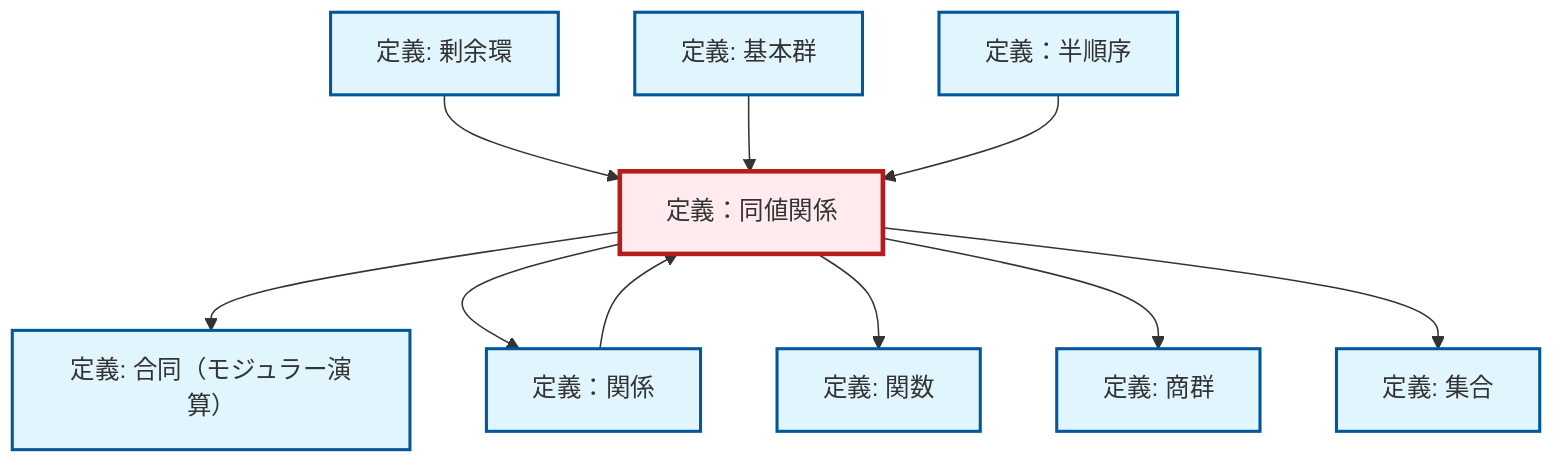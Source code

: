 graph TD
    classDef definition fill:#e1f5fe,stroke:#01579b,stroke-width:2px
    classDef theorem fill:#f3e5f5,stroke:#4a148c,stroke-width:2px
    classDef axiom fill:#fff3e0,stroke:#e65100,stroke-width:2px
    classDef example fill:#e8f5e9,stroke:#1b5e20,stroke-width:2px
    classDef current fill:#ffebee,stroke:#b71c1c,stroke-width:3px
    def-function["定義: 関数"]:::definition
    def-congruence["定義: 合同（モジュラー演算）"]:::definition
    def-partial-order["定義：半順序"]:::definition
    def-quotient-ring["定義: 剰余環"]:::definition
    def-fundamental-group["定義: 基本群"]:::definition
    def-equivalence-relation["定義：同値関係"]:::definition
    def-set["定義: 集合"]:::definition
    def-quotient-group["定義: 商群"]:::definition
    def-relation["定義：関係"]:::definition
    def-equivalence-relation --> def-congruence
    def-equivalence-relation --> def-relation
    def-equivalence-relation --> def-function
    def-quotient-ring --> def-equivalence-relation
    def-fundamental-group --> def-equivalence-relation
    def-partial-order --> def-equivalence-relation
    def-equivalence-relation --> def-quotient-group
    def-equivalence-relation --> def-set
    def-relation --> def-equivalence-relation
    class def-equivalence-relation current